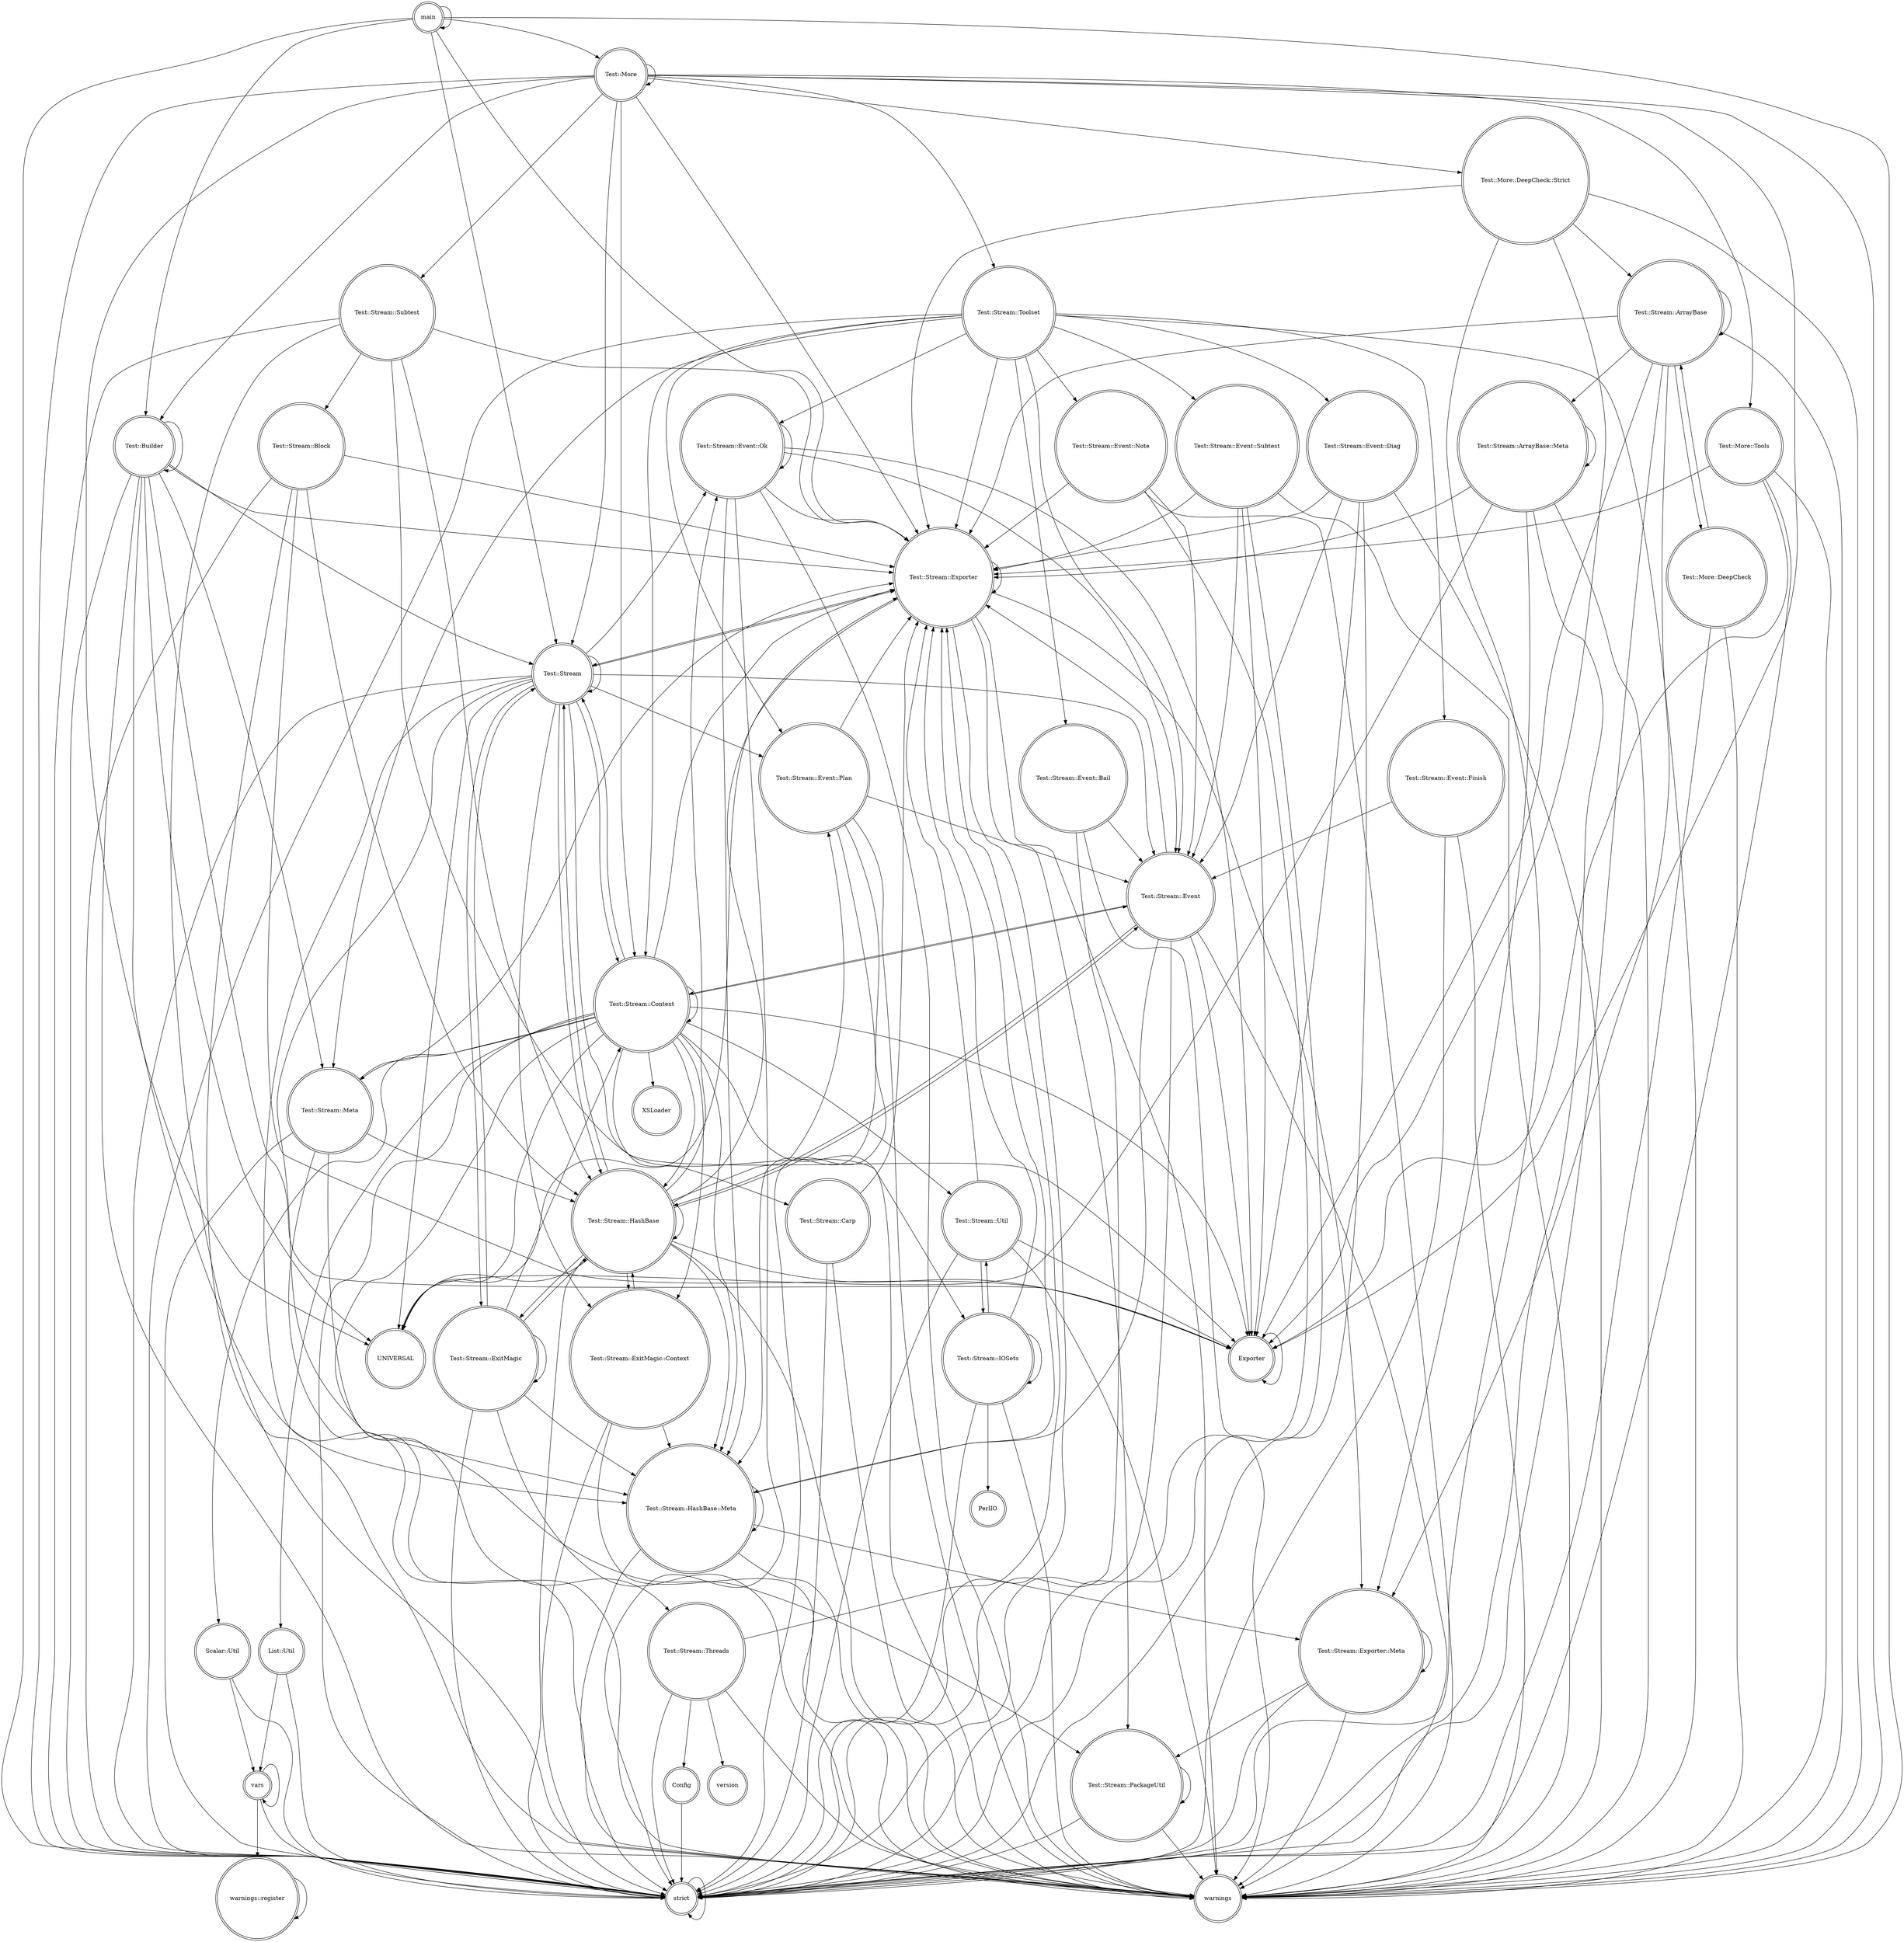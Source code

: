 digraph {
graph [overlap=false]
node [shape=doublecircle];
"Test::Stream::Toolset" -> "warnings";
"Test::Stream::Event::Ok" -> "Test::Stream::Event::Ok";
"Test::Stream::Carp" -> "Test::Stream::Exporter";
"Test::Builder" -> "Test::Stream::HashBase::Meta";
"Test::More::DeepCheck::Strict" -> "Exporter";
"Test::More" -> "strict";
"Test::Stream::Threads" -> "Config";
"Test::Stream" -> "warnings";
"Scalar::Util" -> "strict";
"Test::Stream::Event::Note" -> "warnings";
"Test::Stream::Meta" -> "Test::Stream::HashBase";
"Test::Stream::HashBase" -> "Test::Stream::HashBase::Meta";
"Test::Stream::Block" -> "strict";
"Test::Stream::Context" -> "strict";
"Test::Stream::ArrayBase" -> "Test::Stream::ArrayBase::Meta";
"Test::Stream::Subtest" -> "Exporter";
"Test::Stream::ArrayBase" -> "Test::Stream::ArrayBase";
"Test::Stream::ArrayBase::Meta" -> "strict";
"Test::Stream::Meta" -> "warnings";
"Test::Stream::Exporter" -> "Test::Stream::PackageUtil";
"vars" -> "vars";
"Test::Stream::Event::Subtest" -> "Test::Stream::Event";
"Test::Stream::Block" -> "Test::Stream::HashBase";
"Test::Stream::Context" -> "Exporter";
"Test::Stream::ArrayBase" -> "Test::Stream::Exporter::Meta";
"Test::Stream::Toolset" -> "Test::Stream::Event::Diag";
"Test::Stream::Block" -> "Test::Stream::Exporter";
"Test::Stream::Event::Diag" -> "Test::Stream::Event";
"Test::More::Tools" -> "Test::Stream::Exporter";
"Test::Stream::Context" -> "Test::Stream::Exporter";
"Test::Stream::Toolset" -> "Test::Stream::Event::Note";
"Test::More" -> "Test::More::DeepCheck::Strict";
"Test::Stream::Event::Finish" -> "strict";
"Test::Stream::Context" -> "Test::Stream::Meta";
"Test::Stream::Carp" -> "strict";
"Test::Stream" -> "Test::Stream::IOSets";
"Test::Stream" -> "Test::Stream::ExitMagic";
"vars" -> "warnings::register";
"Test::Stream::ArrayBase" -> "Test::Stream::Exporter";
"Test::Stream::Event::Finish" -> "Test::Stream::Event";
"Test::Stream::PackageUtil" -> "warnings";
"Test::Stream::HashBase::Meta" -> "Test::Stream::Exporter";
"Test::Builder" -> "Exporter";
"Test::Stream::PackageUtil" -> "Test::Stream::PackageUtil";
"Test::Stream::Context" -> "warnings";
"Test::Stream::Threads" -> "version";
"Test::Stream::Context" -> "Test::Stream::Threads";
"Test::Stream::HashBase::Meta" -> "Test::Stream::Exporter::Meta";
"Test::Stream::ExitMagic" -> "Test::Stream::HashBase::Meta";
"Test::Stream::Subtest" -> "strict";
"Test::Stream::Util" -> "strict";
"main" -> "Test::Stream";
"Test::Stream::Threads" -> "strict";
"Test::Stream::HashBase" -> "Test::Stream";
"Test::Stream::Threads" -> "warnings";
"Test::Stream::HashBase" -> "Test::Stream::Event";
"Test::More" -> "Exporter";
"main" -> "strict";
"Test::Stream::Event::Ok" -> "warnings";
"Test::Stream" -> "strict";
"Test::Stream::ExitMagic::Context" -> "Test::Stream::HashBase::Meta";
"Test::Stream::ExitMagic" -> "warnings";
"Test::Stream::ArrayBase" -> "Test::More::DeepCheck";
"Test::Stream::Util" -> "Test::Stream::IOSets";
"Test::More" -> "warnings";
"Test::Stream::HashBase" -> "UNIVERSAL";
"Test::Stream::Event::Note" -> "strict";
"Test::Stream::Event::Bail" -> "Test::Stream::Event";
"Test::Stream::Context" -> "Test::Stream::ExitMagic::Context";
"Test::Stream::Event::Plan" -> "warnings";
"Test::Stream::ArrayBase::Meta" -> "Test::Stream::Exporter::Meta";
"Test::Stream::Event::Bail" -> "strict";
"Test::Stream::Event::Bail" -> "warnings";
"Test::Stream::Event::Plan" -> "strict";
"Scalar::Util" -> "vars";
"Test::Stream::IOSets" -> "Test::Stream::Util";
"Test::Stream::Event::Finish" -> "warnings";
"Test::Stream::IOSets" -> "PerlIO";
"Test::Stream::Event::Diag" -> "warnings";
"Test::More::DeepCheck::Strict" -> "strict";
"Test::Stream::HashBase" -> "Exporter";
"Test::Stream::Meta" -> "Test::Stream::Exporter";
"Test::Stream::ExitMagic" -> "Test::Stream::Context";
"Test::Stream::Subtest" -> "warnings";
"Test::More" -> "Test::More::Tools";
"Test::Stream::ExitMagic::Context" -> "Test::Stream::HashBase";
"strict" -> "strict";
"Test::Stream" -> "Test::Stream::Exporter";
"List::Util" -> "vars";
"Test::More" -> "Test::Stream::Toolset";
"List::Util" -> "strict";
"Test::Stream::IOSets" -> "Test::Stream::IOSets";
"Test::More" -> "Test::Stream";
"Test::Stream" -> "Test::Stream::HashBase";
"Test::Stream::Event::Plan" -> "Test::Stream::Exporter";
"Test::Stream::ArrayBase" -> "Exporter";
"Test::Stream::Toolset" -> "Test::Stream::Event::Bail";
"Test::Stream" -> "Test::Stream::Event::Plan";
"Test::Stream::Event::Note" -> "Test::Stream::Exporter";
"main" -> "warnings";
"Test::Stream::Event" -> "Test::Stream::HashBase";
"Test::Stream::Subtest" -> "Test::Stream::Exporter";
"Test::More" -> "Test::More";
"main" -> "main";
"Test::Stream::Toolset" -> "Test::Stream::Context";
"Test::Stream::HashBase::Meta" -> "warnings";
"Test::Stream::Event::Subtest" -> "strict";
"Test::Stream::Subtest" -> "Test::Stream::Block";
"Test::Builder" -> "Test::Stream";
"Test::Stream::Exporter" -> "Test::Stream::Exporter";
"warnings::register" -> "warnings::register";
"Test::Stream::Threads" -> "Test::Stream::Exporter";
"Test::Stream::IOSets" -> "warnings";
"Test::Stream::Toolset" -> "Test::Stream::Event::Ok";
"Test::Stream::HashBase::Meta" -> "strict";
"Test::Stream::HashBase" -> "Test::Stream::ExitMagic::Context";
"Test::Stream::ExitMagic::Context" -> "strict";
"Test::Stream::Event::Ok" -> "Test::Stream::Event";
"Test::Stream::ExitMagic" -> "strict";
"Test::Stream::Context" -> "Test::Stream";
"Test::Stream::Event::Ok" -> "Test::Stream::HashBase::Meta";
"Test::Stream::Event::Ok" -> "Test::Stream::Exporter";
"Test::Stream::Exporter" -> "UNIVERSAL";
"Test::Stream::Util" -> "Exporter";
"Test::Stream::Event::Plan" -> "Test::Stream::Event";
"Test::Stream::HashBase" -> "Test::Stream::HashBase";
"Test::Stream::HashBase::Meta" -> "Test::Stream::HashBase::Meta";
"Test::More::DeepCheck" -> "Test::Stream::ArrayBase";
"Test::Stream::ArrayBase::Meta" -> "Test::Stream::Exporter";
"Test::Stream::Event" -> "strict";
"Test::Stream::Toolset" -> "strict";
"Test::More::DeepCheck" -> "warnings";
"Test::Stream::Toolset" -> "Test::Stream::Event::Subtest";
"Test::Builder" -> "Test::Stream::Exporter";
"Test::Stream::Exporter" -> "Test::Stream";
"Test::More::DeepCheck" -> "strict";
"Test::Stream::Toolset" -> "Test::Stream::Meta";
"Test::Stream::Block" -> "Exporter";
"Test::Stream::Event::Ok" -> "strict";
"Test::Stream::Event" -> "Test::Stream::Exporter";
"Exporter" -> "Exporter";
"Test::Stream::HashBase" -> "Test::Stream::Exporter";
"Test::Builder" -> "Test::Builder";
"Test::Stream::Context" -> "List::Util";
"Test::Stream::IOSets" -> "Test::Stream::Exporter";
"Test::Stream::Util" -> "warnings";
"Test::Stream::HashBase" -> "strict";
"Test::Stream::Context" -> "Test::Stream::HashBase";
"Test::Stream::Toolset" -> "Test::Stream::Exporter";
"Test::Builder" -> "UNIVERSAL";
"Test::Stream::ArrayBase" -> "strict";
"Test::Stream::ExitMagic" -> "Test::Stream";
"Test::More::Tools" -> "strict";
"Test::More" -> "Test::Stream::Exporter";
"Test::Stream::Exporter::Meta" -> "strict";
"Test::Stream::Carp" -> "warnings";
"Test::Stream::HashBase" -> "Test::Stream::Event::Plan";
"Test::Stream::ExitMagic" -> "Test::Stream::ExitMagic";
"Test::Stream::Event::Diag" -> "Exporter";
"Test::Stream::Event::Subtest" -> "warnings";
"main" -> "Test::More";
"Test::Stream::ArrayBase::Meta" -> "Test::Stream::ArrayBase::Meta";
"Test::Builder" -> "Test::Stream::Meta";
"Test::More::DeepCheck::Strict" -> "Test::Stream::ArrayBase";
"Test::Stream" -> "UNIVERSAL";
"Test::Stream::PackageUtil" -> "strict";
"Test::Stream" -> "Test::Stream::Event::Ok";
"Test::Stream::Event::Subtest" -> "Exporter";
"Test::Stream::Event" -> "Test::Stream::Context";
"Test::Stream::Event::Note" -> "Test::Stream::Event";
"Test::Stream::Context" -> "Test::Stream::Context";
"Test::Stream::Exporter::Meta" -> "Test::Stream::Exporter::Meta";
"main" -> "Test::Builder";
"Test::Stream" -> "Test::Stream::Event";
"Test::Stream" -> "Test::Stream::Context";
"Test::Stream::ArrayBase::Meta" -> "UNIVERSAL";
"Test::Stream::ArrayBase::Meta" -> "warnings";
"Test::Stream::Event::Diag" -> "strict";
"Test::Stream::Context" -> "Test::Stream::Carp";
"Test::Stream::HashBase" -> "Test::Stream::ExitMagic";
"Test::Stream::Toolset" -> "Test::Stream::Event::Finish";
"Config" -> "strict";
"Test::Stream::Event" -> "Test::Stream::HashBase::Meta";
"Test::Stream::Toolset" -> "Test::Stream::Event";
"Test::More" -> "Test::Stream::Subtest";
"Test::Stream::Exporter" -> "strict";
"Test::Stream::Meta" -> "strict";
"Test::More" -> "Test::Stream::Context";
"Test::Stream::Event::Diag" -> "Test::Stream::Exporter";
"Test::Stream::Event::Plan" -> "Test::Stream::HashBase::Meta";
"Test::Stream::Util" -> "Test::Stream::Exporter";
"vars" -> "strict";
"Test::Stream::Subtest" -> "Test::Stream::HashBase";
"main" -> "Test::Stream::Exporter";
"Test::Stream::Context" -> "UNIVERSAL";
"Test::Stream::Context" -> "XSLoader";
"Test::Stream::Context" -> "Test::Stream::Event";
"Test::Builder" -> "warnings";
"Test::More::Tools" -> "Exporter";
"Test::Stream::Exporter" -> "Test::Stream::Exporter::Meta";
"Test::Stream::Toolset" -> "Test::Stream::Event::Plan";
"Test::Builder" -> "strict";
"Test::Stream::Exporter" -> "warnings";
"Test::Stream::Event" -> "Exporter";
"Test::Stream::Event" -> "warnings";
"Test::More::DeepCheck::Strict" -> "warnings";
"Test::Stream::ArrayBase" -> "warnings";
"Test::Stream::HashBase" -> "Test::Stream::Event::Ok";
"Test::Stream::HashBase" -> "warnings";
"Test::Stream::IOSets" -> "strict";
"Test::Stream" -> "Test::Stream::HashBase::Meta";
"Test::Stream::Exporter::Meta" -> "Test::Stream::PackageUtil";
"Test::Stream::Exporter::Meta" -> "warnings";
"Test::Stream::Context" -> "Test::Stream::Util";
"Test::Stream" -> "Test::Stream::ExitMagic::Context";
"Test::Stream::Context" -> "Test::Stream::HashBase::Meta";
"Test::Stream::Event::Subtest" -> "Test::Stream::Exporter";
"Test::Stream" -> "Test::Stream";
"Test::Stream::Event::Ok" -> "Exporter";
"Test::More" -> "Test::Builder";
"Test::Stream::ExitMagic::Context" -> "warnings";
"Test::Stream::Context" -> "Scalar::Util";
"Test::More::Tools" -> "warnings";
"Test::Stream::Meta" -> "Test::Stream::PackageUtil";
"Test::More::DeepCheck::Strict" -> "Test::Stream::Exporter";
"Test::More" -> "UNIVERSAL";
"Test::Stream::Block" -> "warnings";
"Test::Stream::ExitMagic" -> "Test::Stream::HashBase";
}
